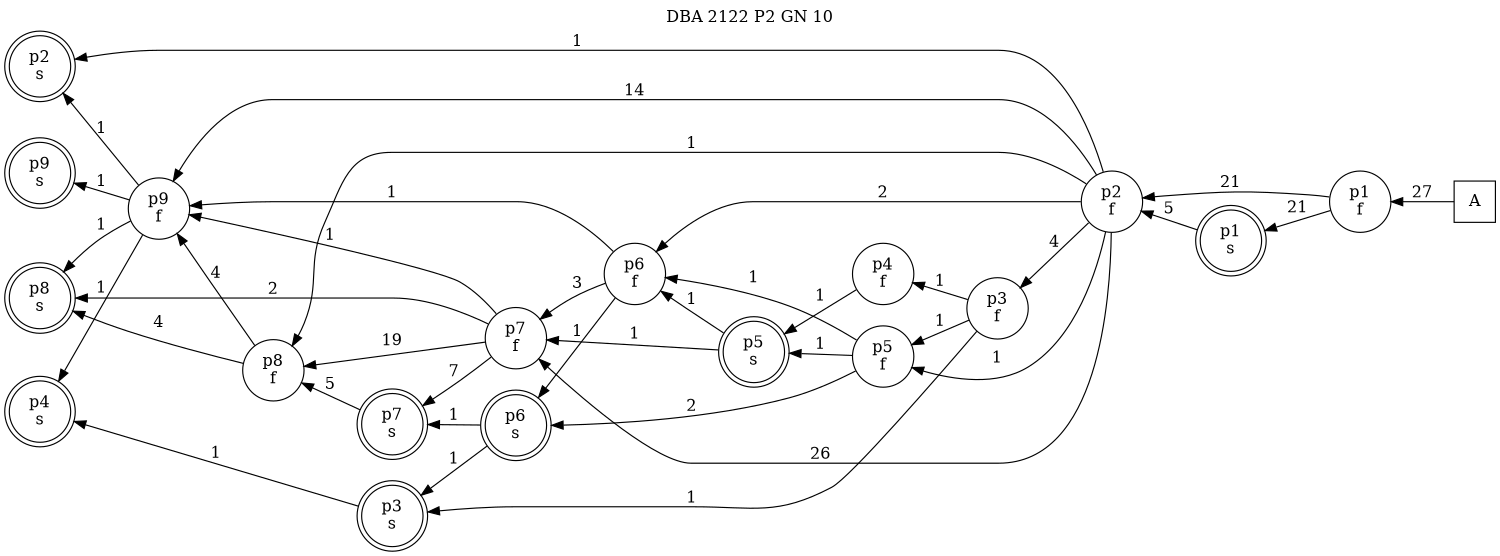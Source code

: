 digraph DBA_2122_P2_GN_10_LOW {
labelloc="tl"
label= " DBA 2122 P2 GN 10 "
rankdir="RL";
graph [ size=" 10 , 10 !"]

"A" [shape="square" label="A"]
"p1_f" [shape="circle" label="p1
f"]
"p1_s" [shape="doublecircle" label="p1
s"]
"p2_f" [shape="circle" label="p2
f"]
"p9_f" [shape="circle" label="p9
f"]
"p3_f" [shape="circle" label="p3
f"]
"p5_f" [shape="circle" label="p5
f"]
"p6_f" [shape="circle" label="p6
f"]
"p2_s" [shape="doublecircle" label="p2
s"]
"p4_f" [shape="circle" label="p4
f"]
"p5_s" [shape="doublecircle" label="p5
s"]
"p6_s" [shape="doublecircle" label="p6
s"]
"p3_s" [shape="doublecircle" label="p3
s"]
"p7_f" [shape="circle" label="p7
f"]
"p8_f" [shape="circle" label="p8
f"]
"p4_s" [shape="doublecircle" label="p4
s"]
"p7_s" [shape="doublecircle" label="p7
s"]
"p8_s" [shape="doublecircle" label="p8
s"]
"p9_s" [shape="doublecircle" label="p9
s"]
"A" -> "p1_f" [ label=27]
"p1_f" -> "p1_s" [ label=21]
"p1_f" -> "p2_f" [ label=21]
"p1_s" -> "p2_f" [ label=5]
"p2_f" -> "p9_f" [ label=14]
"p2_f" -> "p3_f" [ label=4]
"p2_f" -> "p5_f" [ label=1]
"p2_f" -> "p6_f" [ label=2]
"p2_f" -> "p2_s" [ label=1]
"p2_f" -> "p7_f" [ label=26]
"p2_f" -> "p8_f" [ label=1]
"p9_f" -> "p2_s" [ label=1]
"p9_f" -> "p4_s" [ label=1]
"p9_f" -> "p8_s" [ label=1]
"p9_f" -> "p9_s" [ label=1]
"p3_f" -> "p5_f" [ label=1]
"p3_f" -> "p4_f" [ label=1]
"p3_f" -> "p3_s" [ label=1]
"p5_f" -> "p6_f" [ label=1]
"p5_f" -> "p5_s" [ label=1]
"p5_f" -> "p6_s" [ label=2]
"p6_f" -> "p9_f" [ label=1]
"p6_f" -> "p6_s" [ label=1]
"p6_f" -> "p7_f" [ label=3]
"p4_f" -> "p5_s" [ label=1]
"p5_s" -> "p6_f" [ label=1]
"p5_s" -> "p7_f" [ label=1]
"p6_s" -> "p3_s" [ label=1]
"p6_s" -> "p7_s" [ label=1]
"p3_s" -> "p4_s" [ label=1]
"p7_f" -> "p9_f" [ label=1]
"p7_f" -> "p8_f" [ label=19]
"p7_f" -> "p7_s" [ label=7]
"p7_f" -> "p8_s" [ label=2]
"p8_f" -> "p9_f" [ label=4]
"p8_f" -> "p8_s" [ label=4]
"p7_s" -> "p8_f" [ label=5]
}

